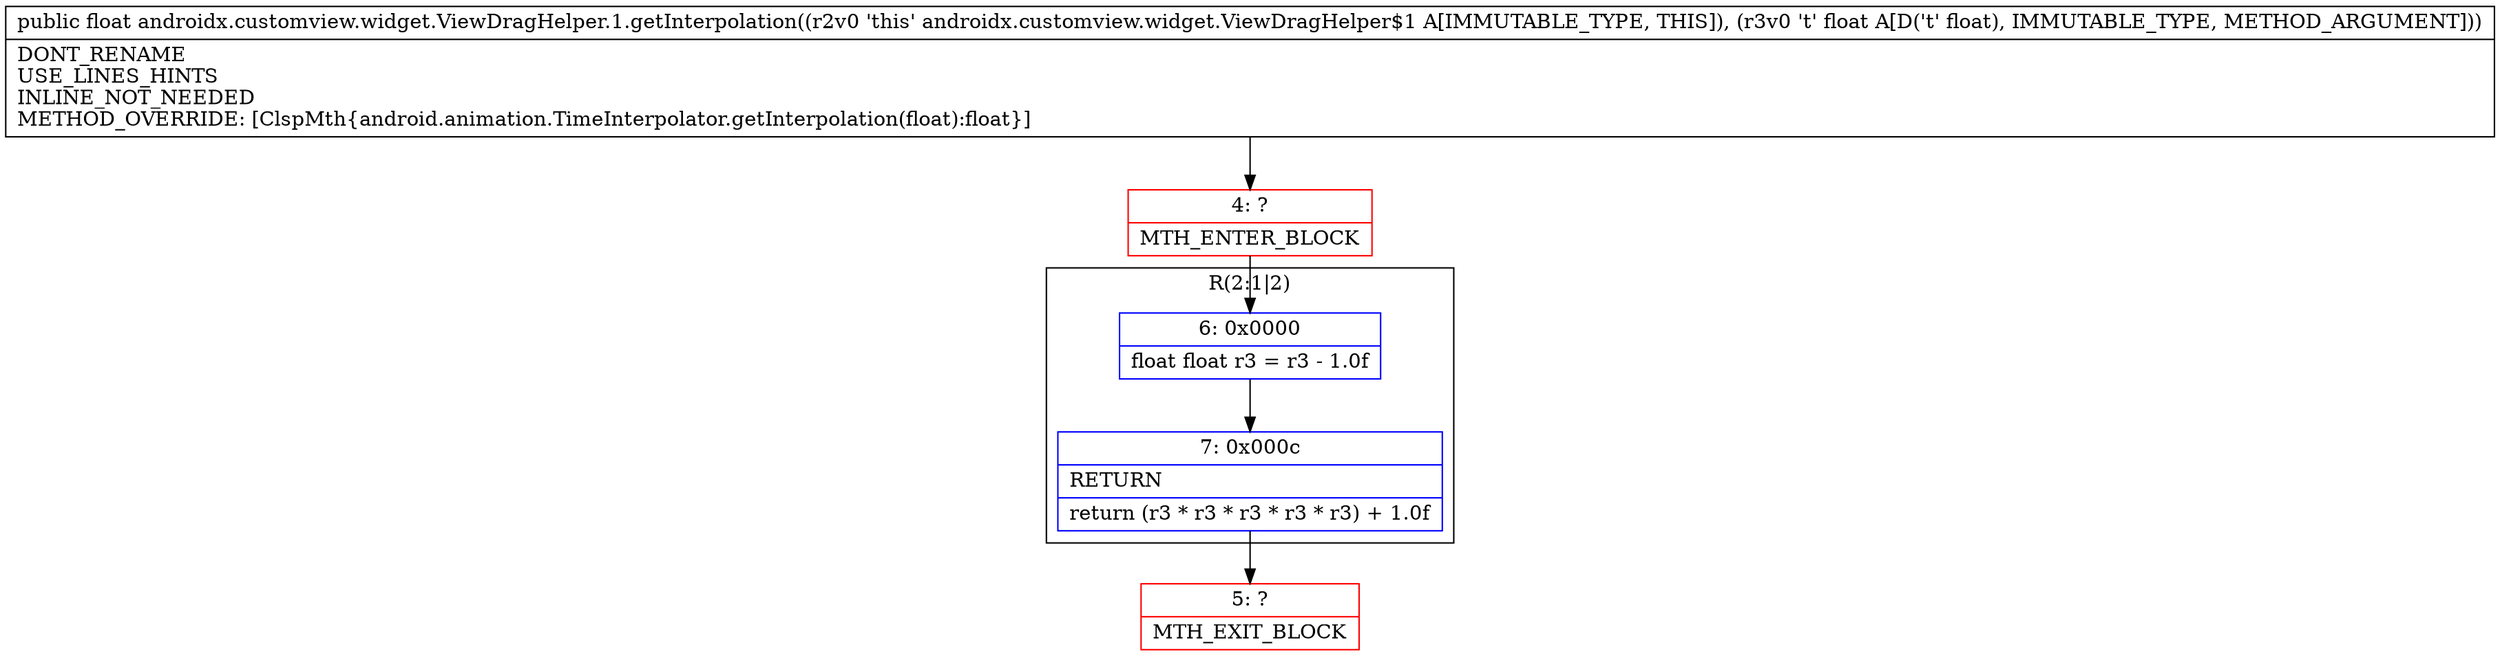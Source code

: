 digraph "CFG forandroidx.customview.widget.ViewDragHelper.1.getInterpolation(F)F" {
subgraph cluster_Region_1563980854 {
label = "R(2:1|2)";
node [shape=record,color=blue];
Node_6 [shape=record,label="{6\:\ 0x0000|float float r3 = r3 \- 1.0f\l}"];
Node_7 [shape=record,label="{7\:\ 0x000c|RETURN\l|return (r3 * r3 * r3 * r3 * r3) + 1.0f\l}"];
}
Node_4 [shape=record,color=red,label="{4\:\ ?|MTH_ENTER_BLOCK\l}"];
Node_5 [shape=record,color=red,label="{5\:\ ?|MTH_EXIT_BLOCK\l}"];
MethodNode[shape=record,label="{public float androidx.customview.widget.ViewDragHelper.1.getInterpolation((r2v0 'this' androidx.customview.widget.ViewDragHelper$1 A[IMMUTABLE_TYPE, THIS]), (r3v0 't' float A[D('t' float), IMMUTABLE_TYPE, METHOD_ARGUMENT]))  | DONT_RENAME\lUSE_LINES_HINTS\lINLINE_NOT_NEEDED\lMETHOD_OVERRIDE: [ClspMth\{android.animation.TimeInterpolator.getInterpolation(float):float\}]\l}"];
MethodNode -> Node_4;Node_6 -> Node_7;
Node_7 -> Node_5;
Node_4 -> Node_6;
}


